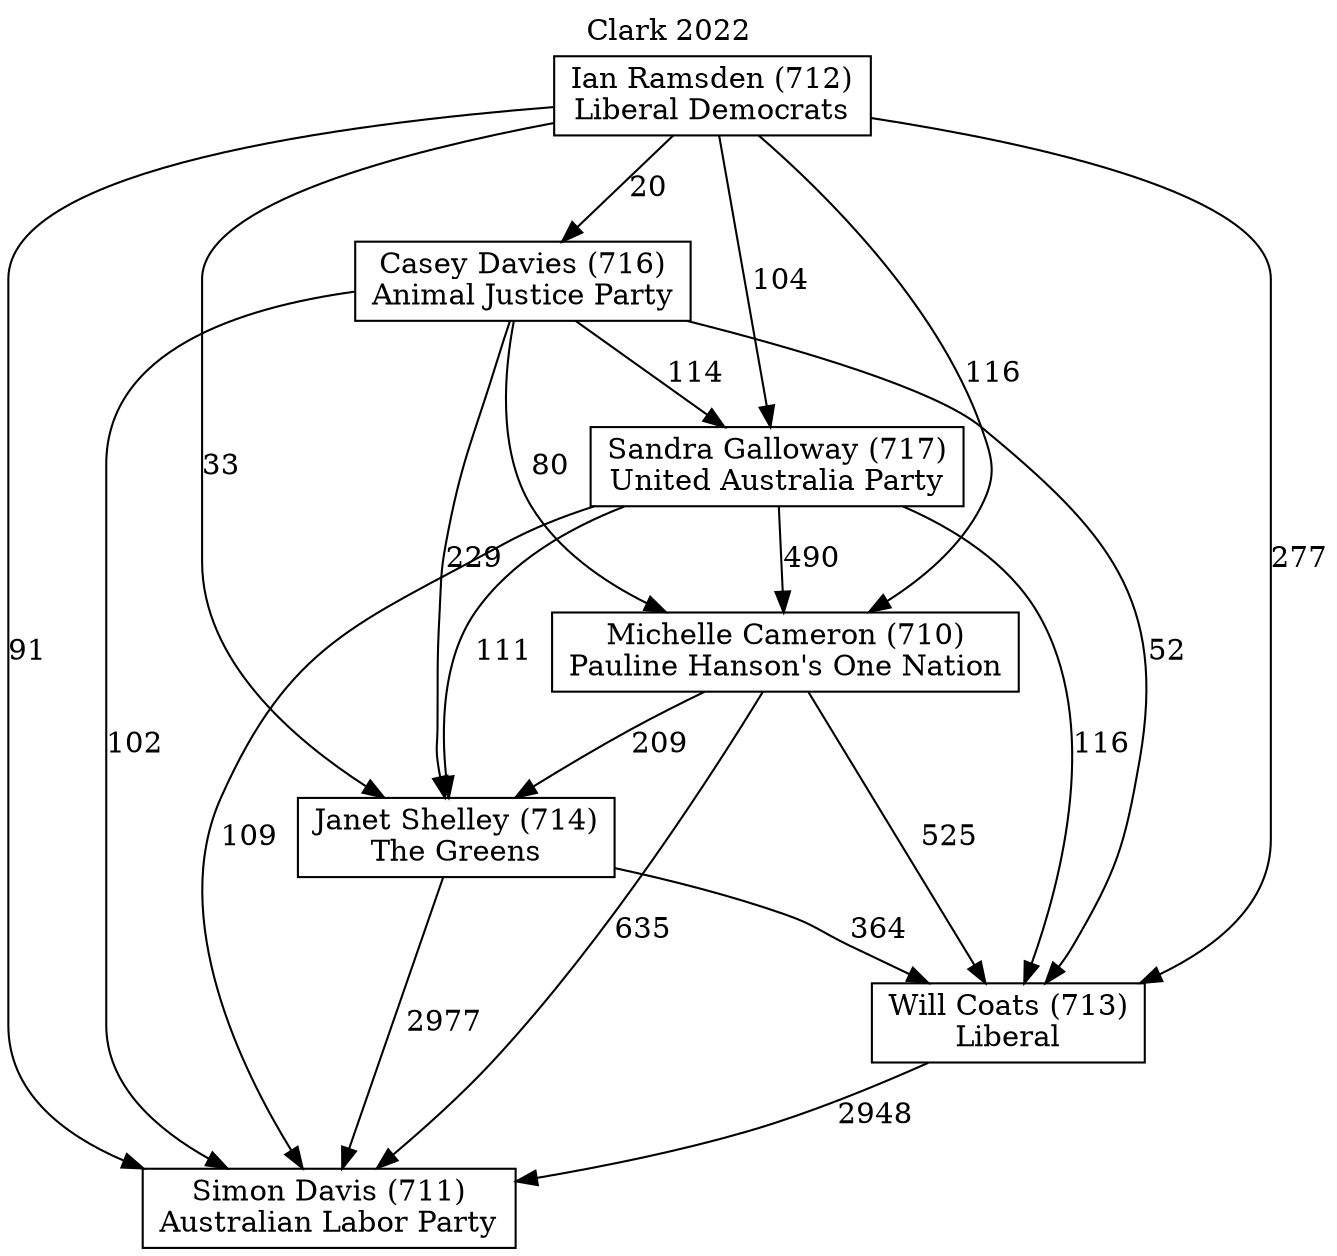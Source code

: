 // House preference flow
digraph "Simon Davis (711)_Clark_2022" {
	graph [label="Clark 2022" labelloc=t mclimit=10]
	node [shape=box]
	"Ian Ramsden (712)" [label="Ian Ramsden (712)
Liberal Democrats"]
	"Janet Shelley (714)" [label="Janet Shelley (714)
The Greens"]
	"Michelle Cameron (710)" [label="Michelle Cameron (710)
Pauline Hanson's One Nation"]
	"Will Coats (713)" [label="Will Coats (713)
Liberal"]
	"Simon Davis (711)" [label="Simon Davis (711)
Australian Labor Party"]
	"Casey Davies (716)" [label="Casey Davies (716)
Animal Justice Party"]
	"Sandra Galloway (717)" [label="Sandra Galloway (717)
United Australia Party"]
	"Sandra Galloway (717)" -> "Michelle Cameron (710)" [label=490]
	"Ian Ramsden (712)" -> "Simon Davis (711)" [label=91]
	"Will Coats (713)" -> "Simon Davis (711)" [label=2948]
	"Michelle Cameron (710)" -> "Simon Davis (711)" [label=635]
	"Janet Shelley (714)" -> "Will Coats (713)" [label=364]
	"Sandra Galloway (717)" -> "Simon Davis (711)" [label=109]
	"Ian Ramsden (712)" -> "Sandra Galloway (717)" [label=104]
	"Casey Davies (716)" -> "Sandra Galloway (717)" [label=114]
	"Casey Davies (716)" -> "Janet Shelley (714)" [label=229]
	"Michelle Cameron (710)" -> "Will Coats (713)" [label=525]
	"Michelle Cameron (710)" -> "Janet Shelley (714)" [label=209]
	"Sandra Galloway (717)" -> "Janet Shelley (714)" [label=111]
	"Sandra Galloway (717)" -> "Will Coats (713)" [label=116]
	"Ian Ramsden (712)" -> "Michelle Cameron (710)" [label=116]
	"Janet Shelley (714)" -> "Simon Davis (711)" [label=2977]
	"Casey Davies (716)" -> "Simon Davis (711)" [label=102]
	"Casey Davies (716)" -> "Will Coats (713)" [label=52]
	"Casey Davies (716)" -> "Michelle Cameron (710)" [label=80]
	"Ian Ramsden (712)" -> "Casey Davies (716)" [label=20]
	"Ian Ramsden (712)" -> "Will Coats (713)" [label=277]
	"Ian Ramsden (712)" -> "Janet Shelley (714)" [label=33]
}
